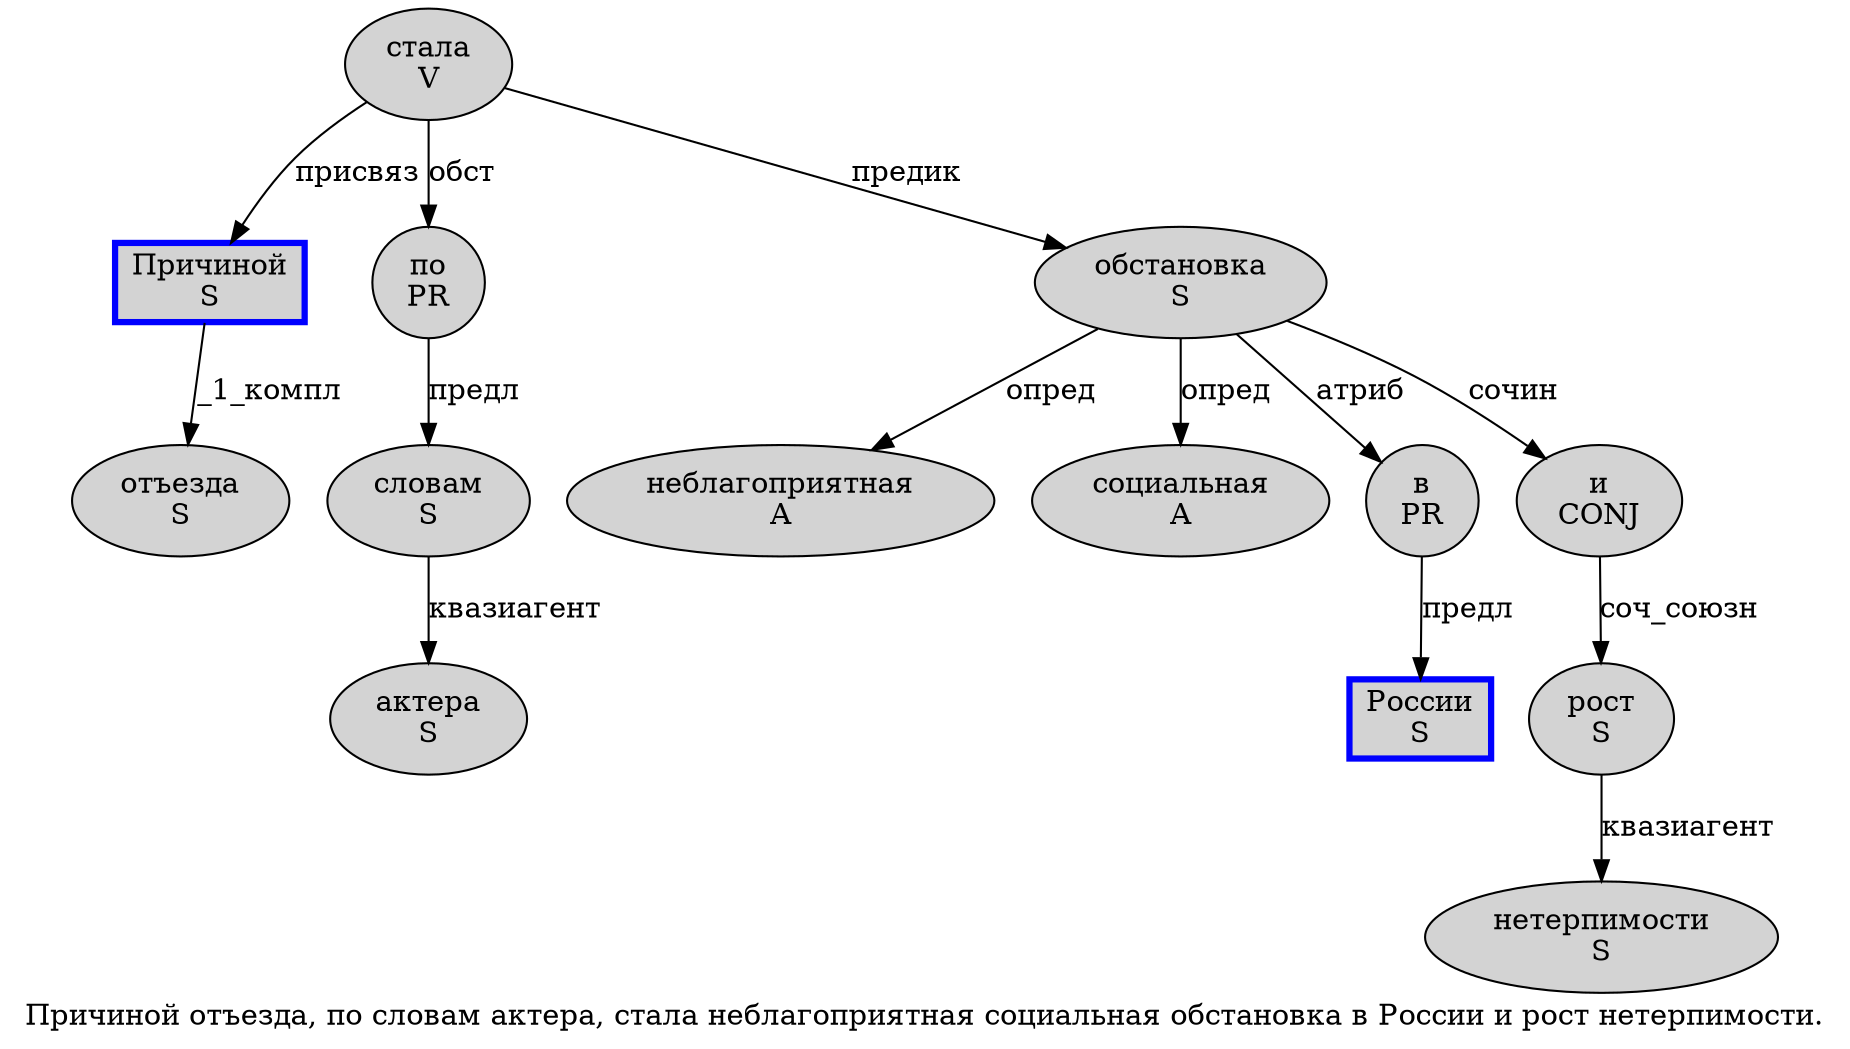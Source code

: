 digraph SENTENCE_1688 {
	graph [label="Причиной отъезда, по словам актера, стала неблагоприятная социальная обстановка в России и рост нетерпимости."]
	node [style=filled]
		0 [label="Причиной
S" color=blue fillcolor=lightgray penwidth=3 shape=box]
		1 [label="отъезда
S" color="" fillcolor=lightgray penwidth=1 shape=ellipse]
		3 [label="по
PR" color="" fillcolor=lightgray penwidth=1 shape=ellipse]
		4 [label="словам
S" color="" fillcolor=lightgray penwidth=1 shape=ellipse]
		5 [label="актера
S" color="" fillcolor=lightgray penwidth=1 shape=ellipse]
		7 [label="стала
V" color="" fillcolor=lightgray penwidth=1 shape=ellipse]
		8 [label="неблагоприятная
A" color="" fillcolor=lightgray penwidth=1 shape=ellipse]
		9 [label="социальная
A" color="" fillcolor=lightgray penwidth=1 shape=ellipse]
		10 [label="обстановка
S" color="" fillcolor=lightgray penwidth=1 shape=ellipse]
		11 [label="в
PR" color="" fillcolor=lightgray penwidth=1 shape=ellipse]
		12 [label="России
S" color=blue fillcolor=lightgray penwidth=3 shape=box]
		13 [label="и
CONJ" color="" fillcolor=lightgray penwidth=1 shape=ellipse]
		14 [label="рост
S" color="" fillcolor=lightgray penwidth=1 shape=ellipse]
		15 [label="нетерпимости
S" color="" fillcolor=lightgray penwidth=1 shape=ellipse]
			14 -> 15 [label="квазиагент"]
			3 -> 4 [label="предл"]
			11 -> 12 [label="предл"]
			4 -> 5 [label="квазиагент"]
			13 -> 14 [label="соч_союзн"]
			10 -> 8 [label="опред"]
			10 -> 9 [label="опред"]
			10 -> 11 [label="атриб"]
			10 -> 13 [label="сочин"]
			7 -> 0 [label="присвяз"]
			7 -> 3 [label="обст"]
			7 -> 10 [label="предик"]
			0 -> 1 [label="_1_компл"]
}